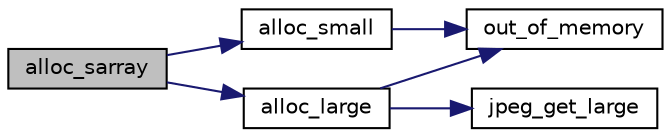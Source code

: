 digraph "alloc_sarray"
{
 // LATEX_PDF_SIZE
  bgcolor="transparent";
  edge [fontname="Helvetica",fontsize="10",labelfontname="Helvetica",labelfontsize="10"];
  node [fontname="Helvetica",fontsize="10",shape=record];
  rankdir="LR";
  Node32 [label="alloc_sarray",height=0.2,width=0.4,color="black", fillcolor="grey75", style="filled", fontcolor="black",tooltip=" "];
  Node32 -> Node33 [color="midnightblue",fontsize="10",style="solid",fontname="Helvetica"];
  Node33 [label="alloc_small",height=0.2,width=0.4,color="black",URL="$jmemmgr_8c.html#a6e4421c67636e6f167ced68315f70c2b",tooltip=" "];
  Node33 -> Node34 [color="midnightblue",fontsize="10",style="solid",fontname="Helvetica"];
  Node34 [label="out_of_memory",height=0.2,width=0.4,color="black",URL="$jmemmgr_8c.html#ab48d5961eb2b3464684db372afebff2d",tooltip=" "];
  Node32 -> Node35 [color="midnightblue",fontsize="10",style="solid",fontname="Helvetica"];
  Node35 [label="alloc_large",height=0.2,width=0.4,color="black",URL="$jmemmgr_8c.html#af69578de2938175b723191af0bf5b128",tooltip=" "];
  Node35 -> Node34 [color="midnightblue",fontsize="10",style="solid",fontname="Helvetica"];
  Node35 -> Node36 [color="midnightblue",fontsize="10",style="solid",fontname="Helvetica"];
  Node36 [label="jpeg_get_large",height=0.2,width=0.4,color="black",URL="$jmemnobs_8c.html#a4df9a647504008ad16a930efbb0c5390",tooltip=" "];
}
